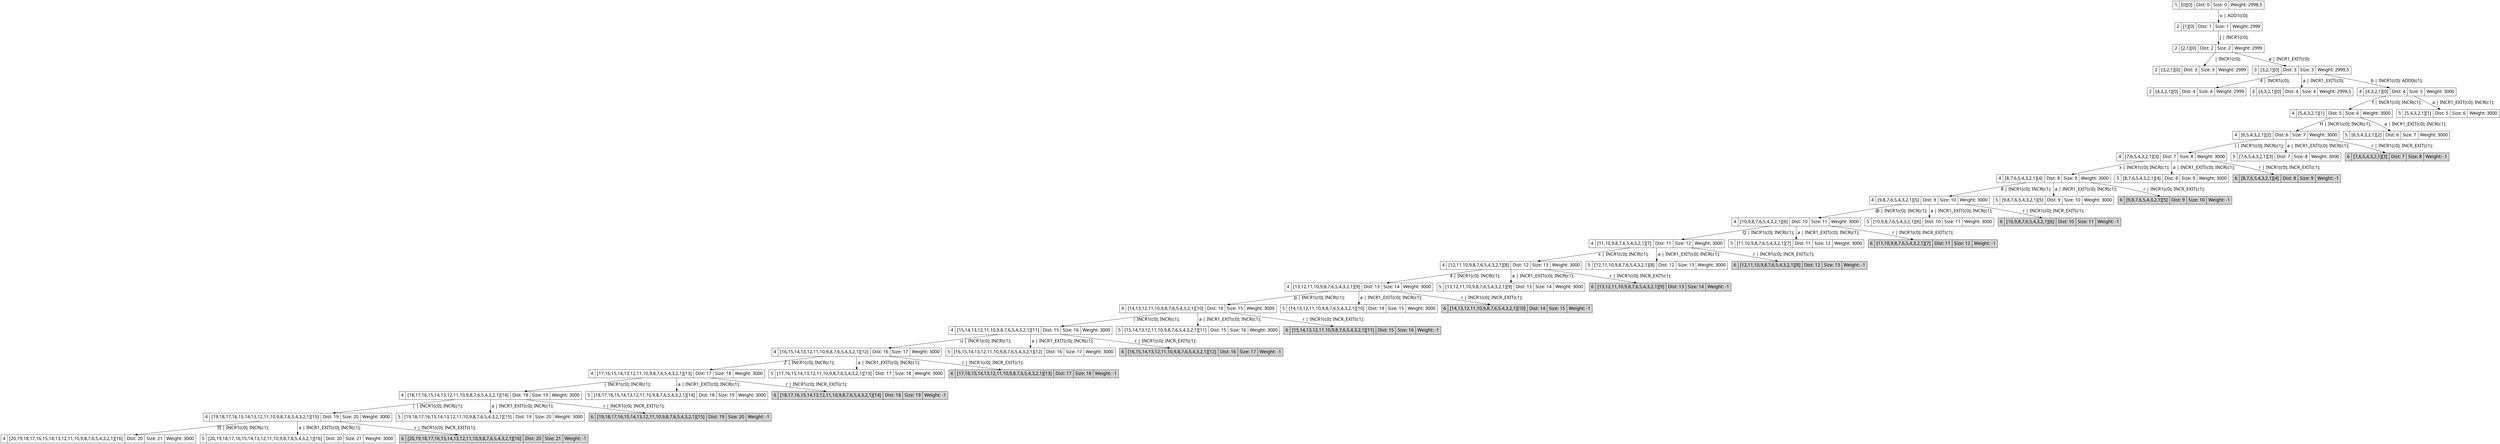 digraph g{
node[shape=record fontname=Calibri fontsize = 20]
edge[fontname = Calibri fontsize = 20]
0->1[label=" o | ADD1(c0); "]
0[label="1 | [0][0] | Dist: 0 | Size: 0 | Weight: 2998,5"]
1[label="2 | [1][0] | Dist: 1 | Size: 1 | Weight: 2999"]
1->2[label=" ] | INCR1(c0); "]
1[label="2 | [1][0] | Dist: 1 | Size: 1 | Weight: 2999"]
2[label="2 | [2,1][0] | Dist: 2 | Size: 2 | Weight: 2999"]
2->3[label="   | INCR1(c0); "]
2[label="2 | [2,1][0] | Dist: 2 | Size: 2 | Weight: 2999"]
3[label="2 | [3,2,1][0] | Dist: 3 | Size: 3 | Weight: 2999"]
2->4[label=" a | INCR1_EXIT(c0); "]
2[label="2 | [2,1][0] | Dist: 2 | Size: 2 | Weight: 2999"]
4[label="3 | [3,2,1][0] | Dist: 3 | Size: 3 | Weight: 2999,5"]
4->5[label=" 4 | INCR1(c0); "]
4[label="3 | [3,2,1][0] | Dist: 3 | Size: 3 | Weight: 2999,5"]
5[label="2 | [4,3,2,1][0] | Dist: 4 | Size: 4 | Weight: 2999"]
4->6[label=" a | INCR1_EXIT(c0); "]
4[label="3 | [3,2,1][0] | Dist: 3 | Size: 3 | Weight: 2999,5"]
6[label="3 | [4,3,2,1][0] | Dist: 4 | Size: 4 | Weight: 2999,5"]
4->7[label=" b | INCR1(c0); ADD0(c1); "]
4[label="3 | [3,2,1][0] | Dist: 3 | Size: 3 | Weight: 2999,5"]
7[label="4 | [4,3,2,1][0] | Dist: 4 | Size: 5 | Weight: 3000"]
7->8[label=" f | INCR1(c0); INCR(c1); "]
7[label="4 | [4,3,2,1][0] | Dist: 4 | Size: 5 | Weight: 3000"]
8[label="4 | [5,4,3,2,1][1] | Dist: 5 | Size: 6 | Weight: 3000"]
7->9[label=" a | INCR1_EXIT(c0); INCR(c1); "]
7[label="4 | [4,3,2,1][0] | Dist: 4 | Size: 5 | Weight: 3000"]
9[label="5 | [5,4,3,2,1][1] | Dist: 5 | Size: 6 | Weight: 3000"]
8->10[label=" H | INCR1(c0); INCR(c1); "]
8[label="4 | [5,4,3,2,1][1] | Dist: 5 | Size: 6 | Weight: 3000"]
10[label="4 | [6,5,4,3,2,1][2] | Dist: 6 | Size: 7 | Weight: 3000"]
8->11[label=" a | INCR1_EXIT(c0); INCR(c1); "]
8[label="4 | [5,4,3,2,1][1] | Dist: 5 | Size: 6 | Weight: 3000"]
11[label="5 | [6,5,4,3,2,1][2] | Dist: 6 | Size: 7 | Weight: 3000"]
10->12[label=" ) | INCR1(c0); INCR(c1); "]
10[label="4 | [6,5,4,3,2,1][2] | Dist: 6 | Size: 7 | Weight: 3000"]
12[label="4 | [7,6,5,4,3,2,1][3] | Dist: 7 | Size: 8 | Weight: 3000"]
10->13[label=" a | INCR1_EXIT(c0); INCR(c1); "]
10[label="4 | [6,5,4,3,2,1][2] | Dist: 6 | Size: 7 | Weight: 3000"]
13[label="5 | [7,6,5,4,3,2,1][3] | Dist: 7 | Size: 8 | Weight: 3000"]
10->14[label=" r | INCR1(c0); INCR_EXIT(c1); "]
10[label="4 | [6,5,4,3,2,1][2] | Dist: 6 | Size: 7 | Weight: 3000"]
14[label="6 | [7,6,5,4,3,2,1][3] | Dist: 7 | Size: 8 | Weight: -1"]
14[fillcolor = lightgrey, style=filled]
12->15[label=" x | INCR1(c0); INCR(c1); "]
12[label="4 | [7,6,5,4,3,2,1][3] | Dist: 7 | Size: 8 | Weight: 3000"]
15[label="4 | [8,7,6,5,4,3,2,1][4] | Dist: 8 | Size: 9 | Weight: 3000"]
12->16[label=" a | INCR1_EXIT(c0); INCR(c1); "]
12[label="4 | [7,6,5,4,3,2,1][3] | Dist: 7 | Size: 8 | Weight: 3000"]
16[label="5 | [8,7,6,5,4,3,2,1][4] | Dist: 8 | Size: 9 | Weight: 3000"]
12->17[label=" r | INCR1(c0); INCR_EXIT(c1); "]
12[label="4 | [7,6,5,4,3,2,1][3] | Dist: 7 | Size: 8 | Weight: 3000"]
17[label="6 | [8,7,6,5,4,3,2,1][4] | Dist: 8 | Size: 9 | Weight: -1"]
17[fillcolor = lightgrey, style=filled]
15->18[label=" 8 | INCR1(c0); INCR(c1); "]
15[label="4 | [8,7,6,5,4,3,2,1][4] | Dist: 8 | Size: 9 | Weight: 3000"]
18[label="4 | [9,8,7,6,5,4,3,2,1][5] | Dist: 9 | Size: 10 | Weight: 3000"]
15->19[label=" a | INCR1_EXIT(c0); INCR(c1); "]
15[label="4 | [8,7,6,5,4,3,2,1][4] | Dist: 8 | Size: 9 | Weight: 3000"]
19[label="5 | [9,8,7,6,5,4,3,2,1][5] | Dist: 9 | Size: 10 | Weight: 3000"]
15->20[label=" r | INCR1(c0); INCR_EXIT(c1); "]
15[label="4 | [8,7,6,5,4,3,2,1][4] | Dist: 8 | Size: 9 | Weight: 3000"]
20[label="6 | [9,8,7,6,5,4,3,2,1][5] | Dist: 9 | Size: 10 | Weight: -1"]
20[fillcolor = lightgrey, style=filled]
18->21[label=" @ | INCR1(c0); INCR(c1); "]
18[label="4 | [9,8,7,6,5,4,3,2,1][5] | Dist: 9 | Size: 10 | Weight: 3000"]
21[label="4 | [10,9,8,7,6,5,4,3,2,1][6] | Dist: 10 | Size: 11 | Weight: 3000"]
18->22[label=" a | INCR1_EXIT(c0); INCR(c1); "]
18[label="4 | [9,8,7,6,5,4,3,2,1][5] | Dist: 9 | Size: 10 | Weight: 3000"]
22[label="5 | [10,9,8,7,6,5,4,3,2,1][6] | Dist: 10 | Size: 11 | Weight: 3000"]
18->23[label=" r | INCR1(c0); INCR_EXIT(c1); "]
18[label="4 | [9,8,7,6,5,4,3,2,1][5] | Dist: 9 | Size: 10 | Weight: 3000"]
23[label="6 | [10,9,8,7,6,5,4,3,2,1][6] | Dist: 10 | Size: 11 | Weight: -1"]
23[fillcolor = lightgrey, style=filled]
21->24[label=" Q | INCR1(c0); INCR(c1); "]
21[label="4 | [10,9,8,7,6,5,4,3,2,1][6] | Dist: 10 | Size: 11 | Weight: 3000"]
24[label="4 | [11,10,9,8,7,6,5,4,3,2,1][7] | Dist: 11 | Size: 12 | Weight: 3000"]
21->25[label=" a | INCR1_EXIT(c0); INCR(c1); "]
21[label="4 | [10,9,8,7,6,5,4,3,2,1][6] | Dist: 10 | Size: 11 | Weight: 3000"]
25[label="5 | [11,10,9,8,7,6,5,4,3,2,1][7] | Dist: 11 | Size: 12 | Weight: 3000"]
21->26[label=" r | INCR1(c0); INCR_EXIT(c1); "]
21[label="4 | [10,9,8,7,6,5,4,3,2,1][6] | Dist: 10 | Size: 11 | Weight: 3000"]
26[label="6 | [11,10,9,8,7,6,5,4,3,2,1][7] | Dist: 11 | Size: 12 | Weight: -1"]
26[fillcolor = lightgrey, style=filled]
24->27[label=" x | INCR1(c0); INCR(c1); "]
24[label="4 | [11,10,9,8,7,6,5,4,3,2,1][7] | Dist: 11 | Size: 12 | Weight: 3000"]
27[label="4 | [12,11,10,9,8,7,6,5,4,3,2,1][8] | Dist: 12 | Size: 13 | Weight: 3000"]
24->28[label=" a | INCR1_EXIT(c0); INCR(c1); "]
24[label="4 | [11,10,9,8,7,6,5,4,3,2,1][7] | Dist: 11 | Size: 12 | Weight: 3000"]
28[label="5 | [12,11,10,9,8,7,6,5,4,3,2,1][8] | Dist: 12 | Size: 13 | Weight: 3000"]
24->29[label=" r | INCR1(c0); INCR_EXIT(c1); "]
24[label="4 | [11,10,9,8,7,6,5,4,3,2,1][7] | Dist: 11 | Size: 12 | Weight: 3000"]
29[label="6 | [12,11,10,9,8,7,6,5,4,3,2,1][8] | Dist: 12 | Size: 13 | Weight: -1"]
29[fillcolor = lightgrey, style=filled]
27->30[label=" 4 | INCR1(c0); INCR(c1); "]
27[label="4 | [12,11,10,9,8,7,6,5,4,3,2,1][8] | Dist: 12 | Size: 13 | Weight: 3000"]
30[label="4 | [13,12,11,10,9,8,7,6,5,4,3,2,1][9] | Dist: 13 | Size: 14 | Weight: 3000"]
27->31[label=" a | INCR1_EXIT(c0); INCR(c1); "]
27[label="4 | [12,11,10,9,8,7,6,5,4,3,2,1][8] | Dist: 12 | Size: 13 | Weight: 3000"]
31[label="5 | [13,12,11,10,9,8,7,6,5,4,3,2,1][9] | Dist: 13 | Size: 14 | Weight: 3000"]
27->32[label=" r | INCR1(c0); INCR_EXIT(c1); "]
27[label="4 | [12,11,10,9,8,7,6,5,4,3,2,1][8] | Dist: 12 | Size: 13 | Weight: 3000"]
32[label="6 | [13,12,11,10,9,8,7,6,5,4,3,2,1][9] | Dist: 13 | Size: 14 | Weight: -1"]
32[fillcolor = lightgrey, style=filled]
30->33[label=" p | INCR1(c0); INCR(c1); "]
30[label="4 | [13,12,11,10,9,8,7,6,5,4,3,2,1][9] | Dist: 13 | Size: 14 | Weight: 3000"]
33[label="4 | [14,13,12,11,10,9,8,7,6,5,4,3,2,1][10] | Dist: 14 | Size: 15 | Weight: 3000"]
30->34[label=" a | INCR1_EXIT(c0); INCR(c1); "]
30[label="4 | [13,12,11,10,9,8,7,6,5,4,3,2,1][9] | Dist: 13 | Size: 14 | Weight: 3000"]
34[label="5 | [14,13,12,11,10,9,8,7,6,5,4,3,2,1][10] | Dist: 14 | Size: 15 | Weight: 3000"]
30->35[label=" r | INCR1(c0); INCR_EXIT(c1); "]
30[label="4 | [13,12,11,10,9,8,7,6,5,4,3,2,1][9] | Dist: 13 | Size: 14 | Weight: 3000"]
35[label="6 | [14,13,12,11,10,9,8,7,6,5,4,3,2,1][10] | Dist: 14 | Size: 15 | Weight: -1"]
35[fillcolor = lightgrey, style=filled]
33->36[label="   | INCR1(c0); INCR(c1); "]
33[label="4 | [14,13,12,11,10,9,8,7,6,5,4,3,2,1][10] | Dist: 14 | Size: 15 | Weight: 3000"]
36[label="4 | [15,14,13,12,11,10,9,8,7,6,5,4,3,2,1][11] | Dist: 15 | Size: 16 | Weight: 3000"]
33->37[label=" a | INCR1_EXIT(c0); INCR(c1); "]
33[label="4 | [14,13,12,11,10,9,8,7,6,5,4,3,2,1][10] | Dist: 14 | Size: 15 | Weight: 3000"]
37[label="5 | [15,14,13,12,11,10,9,8,7,6,5,4,3,2,1][11] | Dist: 15 | Size: 16 | Weight: 3000"]
33->38[label=" r | INCR1(c0); INCR_EXIT(c1); "]
33[label="4 | [14,13,12,11,10,9,8,7,6,5,4,3,2,1][10] | Dist: 14 | Size: 15 | Weight: 3000"]
38[label="6 | [15,14,13,12,11,10,9,8,7,6,5,4,3,2,1][11] | Dist: 15 | Size: 16 | Weight: -1"]
38[fillcolor = lightgrey, style=filled]
36->39[label=" u | INCR1(c0); INCR(c1); "]
36[label="4 | [15,14,13,12,11,10,9,8,7,6,5,4,3,2,1][11] | Dist: 15 | Size: 16 | Weight: 3000"]
39[label="4 | [16,15,14,13,12,11,10,9,8,7,6,5,4,3,2,1][12] | Dist: 16 | Size: 17 | Weight: 3000"]
36->40[label=" a | INCR1_EXIT(c0); INCR(c1); "]
36[label="4 | [15,14,13,12,11,10,9,8,7,6,5,4,3,2,1][11] | Dist: 15 | Size: 16 | Weight: 3000"]
40[label="5 | [16,15,14,13,12,11,10,9,8,7,6,5,4,3,2,1][12] | Dist: 16 | Size: 17 | Weight: 3000"]
36->41[label=" r | INCR1(c0); INCR_EXIT(c1); "]
36[label="4 | [15,14,13,12,11,10,9,8,7,6,5,4,3,2,1][11] | Dist: 15 | Size: 16 | Weight: 3000"]
41[label="6 | [16,15,14,13,12,11,10,9,8,7,6,5,4,3,2,1][12] | Dist: 16 | Size: 17 | Weight: -1"]
41[fillcolor = lightgrey, style=filled]
39->42[label=" Z | INCR1(c0); INCR(c1); "]
39[label="4 | [16,15,14,13,12,11,10,9,8,7,6,5,4,3,2,1][12] | Dist: 16 | Size: 17 | Weight: 3000"]
42[label="4 | [17,16,15,14,13,12,11,10,9,8,7,6,5,4,3,2,1][13] | Dist: 17 | Size: 18 | Weight: 3000"]
39->43[label=" a | INCR1_EXIT(c0); INCR(c1); "]
39[label="4 | [16,15,14,13,12,11,10,9,8,7,6,5,4,3,2,1][12] | Dist: 16 | Size: 17 | Weight: 3000"]
43[label="5 | [17,16,15,14,13,12,11,10,9,8,7,6,5,4,3,2,1][13] | Dist: 17 | Size: 18 | Weight: 3000"]
39->44[label=" r | INCR1(c0); INCR_EXIT(c1); "]
39[label="4 | [16,15,14,13,12,11,10,9,8,7,6,5,4,3,2,1][12] | Dist: 16 | Size: 17 | Weight: 3000"]
44[label="6 | [17,16,15,14,13,12,11,10,9,8,7,6,5,4,3,2,1][13] | Dist: 17 | Size: 18 | Weight: -1"]
44[fillcolor = lightgrey, style=filled]
42->45[label="   | INCR1(c0); INCR(c1); "]
42[label="4 | [17,16,15,14,13,12,11,10,9,8,7,6,5,4,3,2,1][13] | Dist: 17 | Size: 18 | Weight: 3000"]
45[label="4 | [18,17,16,15,14,13,12,11,10,9,8,7,6,5,4,3,2,1][14] | Dist: 18 | Size: 19 | Weight: 3000"]
42->46[label=" a | INCR1_EXIT(c0); INCR(c1); "]
42[label="4 | [17,16,15,14,13,12,11,10,9,8,7,6,5,4,3,2,1][13] | Dist: 17 | Size: 18 | Weight: 3000"]
46[label="5 | [18,17,16,15,14,13,12,11,10,9,8,7,6,5,4,3,2,1][14] | Dist: 18 | Size: 19 | Weight: 3000"]
42->47[label=" r | INCR1(c0); INCR_EXIT(c1); "]
42[label="4 | [17,16,15,14,13,12,11,10,9,8,7,6,5,4,3,2,1][13] | Dist: 17 | Size: 18 | Weight: 3000"]
47[label="6 | [18,17,16,15,14,13,12,11,10,9,8,7,6,5,4,3,2,1][14] | Dist: 18 | Size: 19 | Weight: -1"]
47[fillcolor = lightgrey, style=filled]
45->48[label=" | | INCR1(c0); INCR(c1); "]
45[label="4 | [18,17,16,15,14,13,12,11,10,9,8,7,6,5,4,3,2,1][14] | Dist: 18 | Size: 19 | Weight: 3000"]
48[label="4 | [19,18,17,16,15,14,13,12,11,10,9,8,7,6,5,4,3,2,1][15] | Dist: 19 | Size: 20 | Weight: 3000"]
45->49[label=" a | INCR1_EXIT(c0); INCR(c1); "]
45[label="4 | [18,17,16,15,14,13,12,11,10,9,8,7,6,5,4,3,2,1][14] | Dist: 18 | Size: 19 | Weight: 3000"]
49[label="5 | [19,18,17,16,15,14,13,12,11,10,9,8,7,6,5,4,3,2,1][15] | Dist: 19 | Size: 20 | Weight: 3000"]
45->50[label=" r | INCR1(c0); INCR_EXIT(c1); "]
45[label="4 | [18,17,16,15,14,13,12,11,10,9,8,7,6,5,4,3,2,1][14] | Dist: 18 | Size: 19 | Weight: 3000"]
50[label="6 | [19,18,17,16,15,14,13,12,11,10,9,8,7,6,5,4,3,2,1][15] | Dist: 19 | Size: 20 | Weight: -1"]
50[fillcolor = lightgrey, style=filled]
48->51[label="  | INCR1(c0); INCR(c1); "]
48[label="4 | [19,18,17,16,15,14,13,12,11,10,9,8,7,6,5,4,3,2,1][15] | Dist: 19 | Size: 20 | Weight: 3000"]
51[label="4 | [20,19,18,17,16,15,14,13,12,11,10,9,8,7,6,5,4,3,2,1][16] | Dist: 20 | Size: 21 | Weight: 3000"]
48->52[label=" a | INCR1_EXIT(c0); INCR(c1); "]
48[label="4 | [19,18,17,16,15,14,13,12,11,10,9,8,7,6,5,4,3,2,1][15] | Dist: 19 | Size: 20 | Weight: 3000"]
52[label="5 | [20,19,18,17,16,15,14,13,12,11,10,9,8,7,6,5,4,3,2,1][16] | Dist: 20 | Size: 21 | Weight: 3000"]
48->53[label=" r | INCR1(c0); INCR_EXIT(c1); "]
48[label="4 | [19,18,17,16,15,14,13,12,11,10,9,8,7,6,5,4,3,2,1][15] | Dist: 19 | Size: 20 | Weight: 3000"]
53[label="6 | [20,19,18,17,16,15,14,13,12,11,10,9,8,7,6,5,4,3,2,1][16] | Dist: 20 | Size: 21 | Weight: -1"]
53[fillcolor = lightgrey, style=filled]}
